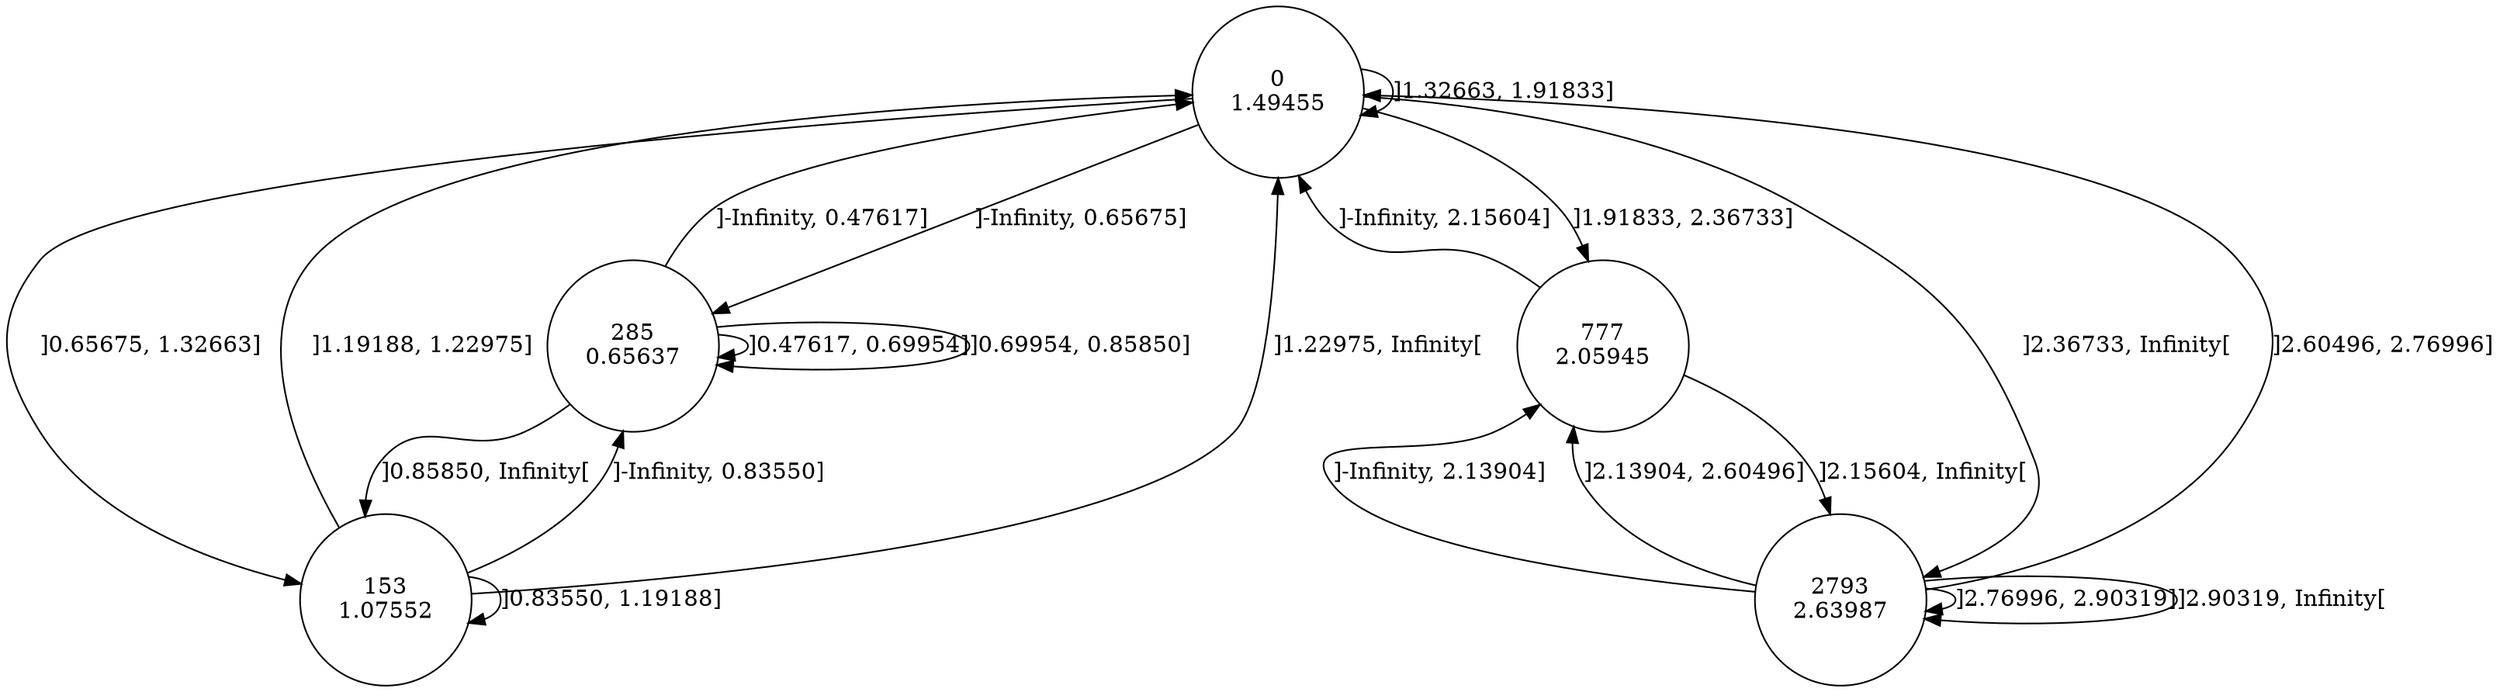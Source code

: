 digraph DFA {
0 [shape=circle, label="0\n1.49455"];
	0 -> 285 [label="]-Infinity, 0.65675]"];
	0 -> 153 [label="]0.65675, 1.32663]"];
	0 -> 0 [label="]1.32663, 1.91833]"];
	0 -> 777 [label="]1.91833, 2.36733]"];
	0 -> 2793 [label="]2.36733, Infinity["];
2793 [shape=circle, label="2793\n2.63987"];
	2793 -> 777 [label="]-Infinity, 2.13904]"];
	2793 -> 777 [label="]2.13904, 2.60496]"];
	2793 -> 0 [label="]2.60496, 2.76996]"];
	2793 -> 2793 [label="]2.76996, 2.90319]"];
	2793 -> 2793 [label="]2.90319, Infinity["];
777 [shape=circle, label="777\n2.05945"];
	777 -> 0 [label="]-Infinity, 2.15604]"];
	777 -> 2793 [label="]2.15604, Infinity["];
153 [shape=circle, label="153\n1.07552"];
	153 -> 285 [label="]-Infinity, 0.83550]"];
	153 -> 153 [label="]0.83550, 1.19188]"];
	153 -> 0 [label="]1.19188, 1.22975]"];
	153 -> 0 [label="]1.22975, Infinity["];
285 [shape=circle, label="285\n0.65637"];
	285 -> 0 [label="]-Infinity, 0.47617]"];
	285 -> 285 [label="]0.47617, 0.69954]"];
	285 -> 285 [label="]0.69954, 0.85850]"];
	285 -> 153 [label="]0.85850, Infinity["];
}